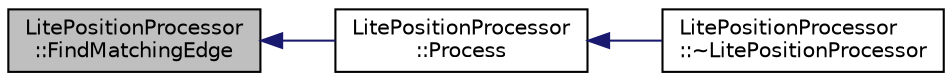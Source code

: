 digraph "LitePositionProcessor::FindMatchingEdge"
{
  edge [fontname="Helvetica",fontsize="10",labelfontname="Helvetica",labelfontsize="10"];
  node [fontname="Helvetica",fontsize="10",shape=record];
  rankdir="LR";
  Node1 [label="LitePositionProcessor\l::FindMatchingEdge",height=0.2,width=0.4,color="black", fillcolor="grey75", style="filled", fontcolor="black"];
  Node1 -> Node2 [dir="back",color="midnightblue",fontsize="10",style="solid",fontname="Helvetica"];
  Node2 [label="LitePositionProcessor\l::Process",height=0.2,width=0.4,color="black", fillcolor="white", style="filled",URL="$d3/dab/class_lite_position_processor.html#a41e329779cb70710078ab066afd4f953"];
  Node2 -> Node3 [dir="back",color="midnightblue",fontsize="10",style="solid",fontname="Helvetica"];
  Node3 [label="LitePositionProcessor\l::~LitePositionProcessor",height=0.2,width=0.4,color="black", fillcolor="white", style="filled",URL="$d3/dab/class_lite_position_processor.html#a602ce3c9355626b96649b08690d391ef"];
}

